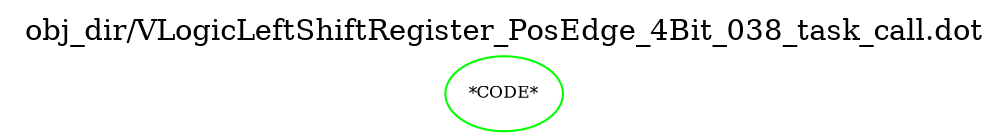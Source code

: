 digraph v3graph {
	graph	[label="obj_dir/VLogicLeftShiftRegister_PosEdge_4Bit_038_task_call.dot",
		 labelloc=t, labeljust=l,
		 //size="7.5,10",
		 rankdir=TB];
	n0	[fontsize=8 label="*CODE*", color=green];
}
